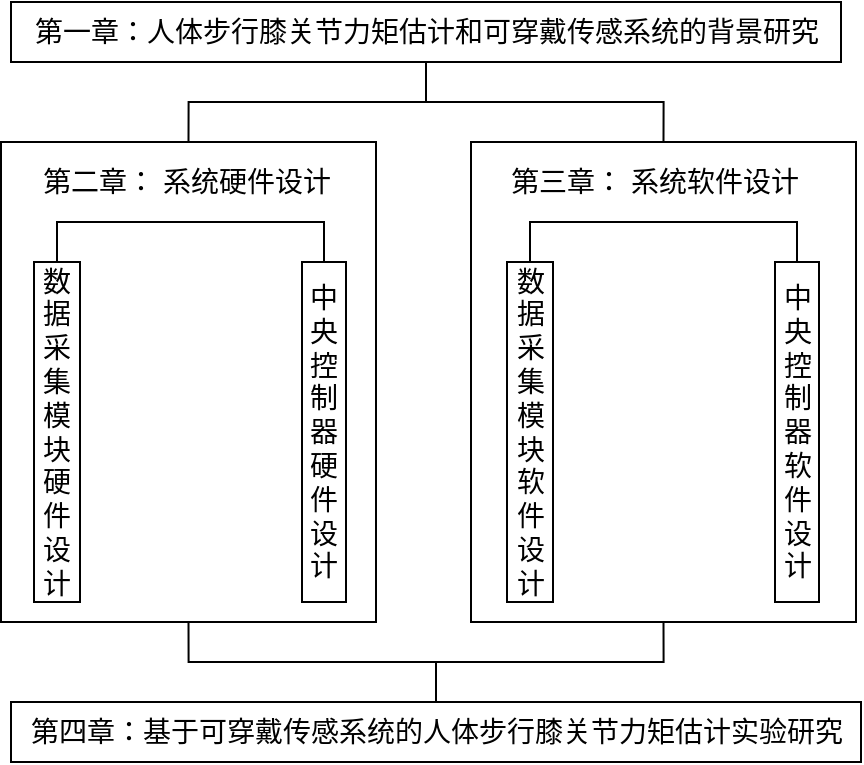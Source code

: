 <mxfile version="14.0.4" type="github">
  <diagram id="kgpKYQtTHZ0yAKxKKP6v" name="Page-1">
    <mxGraphModel dx="1658" dy="945" grid="1" gridSize="10" guides="1" tooltips="1" connect="1" arrows="1" fold="1" page="1" pageScale="1" pageWidth="850" pageHeight="1100" math="0" shadow="0">
      <root>
        <mxCell id="0" />
        <mxCell id="1" parent="0" />
        <mxCell id="FEfZ4JujXCxxMWSFmUVo-5" style="edgeStyle=orthogonalEdgeStyle;rounded=0;orthogonalLoop=1;jettySize=auto;html=1;exitX=0.5;exitY=0;exitDx=0;exitDy=0;endArrow=none;endFill=0;fontSize=14;" edge="1" parent="1" source="FEfZ4JujXCxxMWSFmUVo-1" target="fmCBnFZ5IJoMjJcO7a_d-1">
          <mxGeometry relative="1" as="geometry" />
        </mxCell>
        <mxCell id="FEfZ4JujXCxxMWSFmUVo-1" value="" style="rounded=0;whiteSpace=wrap;html=1;fontSize=14;fontStyle=1" vertex="1" parent="1">
          <mxGeometry x="527.5" y="350" width="192.5" height="240" as="geometry" />
        </mxCell>
        <mxCell id="fmCBnFZ5IJoMjJcO7a_d-1" value="第一章：人体步行膝关节力矩估计和可穿戴传感系统的背景研究" style="rounded=0;whiteSpace=wrap;html=1;fontSize=14;" parent="1" vertex="1">
          <mxGeometry x="297.5" y="280" width="415" height="30" as="geometry" />
        </mxCell>
        <mxCell id="FEfZ4JujXCxxMWSFmUVo-3" style="edgeStyle=orthogonalEdgeStyle;rounded=0;orthogonalLoop=1;jettySize=auto;html=1;exitX=0.5;exitY=1;exitDx=0;exitDy=0;endArrow=none;endFill=0;fontSize=14;entryX=0.5;entryY=0;entryDx=0;entryDy=0;" edge="1" parent="1" source="fmCBnFZ5IJoMjJcO7a_d-2" target="fmCBnFZ5IJoMjJcO7a_d-6">
          <mxGeometry relative="1" as="geometry">
            <Array as="points">
              <mxPoint x="386" y="610" />
              <mxPoint x="510" y="610" />
            </Array>
          </mxGeometry>
        </mxCell>
        <mxCell id="FEfZ4JujXCxxMWSFmUVo-4" style="edgeStyle=orthogonalEdgeStyle;rounded=0;orthogonalLoop=1;jettySize=auto;html=1;exitX=0.5;exitY=0;exitDx=0;exitDy=0;endArrow=none;endFill=0;fontSize=14;" edge="1" parent="1" source="fmCBnFZ5IJoMjJcO7a_d-2" target="fmCBnFZ5IJoMjJcO7a_d-1">
          <mxGeometry relative="1" as="geometry" />
        </mxCell>
        <mxCell id="fmCBnFZ5IJoMjJcO7a_d-2" value="" style="rounded=0;whiteSpace=wrap;html=1;fontSize=14;" parent="1" vertex="1">
          <mxGeometry x="292.5" y="350" width="187.5" height="240" as="geometry" />
        </mxCell>
        <mxCell id="fmCBnFZ5IJoMjJcO7a_d-3" value="第二章： 系统硬件设计" style="text;html=1;align=center;verticalAlign=middle;resizable=0;points=[];autosize=1;fontSize=14;" parent="1" vertex="1">
          <mxGeometry x="305" y="360" width="160" height="20" as="geometry" />
        </mxCell>
        <mxCell id="fmCBnFZ5IJoMjJcO7a_d-19" style="edgeStyle=orthogonalEdgeStyle;rounded=0;orthogonalLoop=1;jettySize=auto;html=1;entryX=0.5;entryY=0;entryDx=0;entryDy=0;endArrow=none;endFill=0;fontSize=14;exitX=0.5;exitY=1;exitDx=0;exitDy=0;" parent="1" source="FEfZ4JujXCxxMWSFmUVo-1" target="fmCBnFZ5IJoMjJcO7a_d-6" edge="1">
          <mxGeometry relative="1" as="geometry">
            <mxPoint x="633" y="650" as="sourcePoint" />
            <Array as="points">
              <mxPoint x="624" y="610" />
              <mxPoint x="510" y="610" />
            </Array>
          </mxGeometry>
        </mxCell>
        <mxCell id="fmCBnFZ5IJoMjJcO7a_d-6" value="第四章：基于可穿戴传感系统的人体步行膝关节力矩估计实验研究" style="rounded=0;whiteSpace=wrap;html=1;fontSize=14;" parent="1" vertex="1">
          <mxGeometry x="297.5" y="630" width="425" height="30" as="geometry" />
        </mxCell>
        <mxCell id="fmCBnFZ5IJoMjJcO7a_d-21" style="edgeStyle=orthogonalEdgeStyle;rounded=0;orthogonalLoop=1;jettySize=auto;html=1;exitX=0.5;exitY=0;exitDx=0;exitDy=0;entryX=0.5;entryY=0;entryDx=0;entryDy=0;endArrow=none;endFill=0;fontSize=14;" parent="1" source="fmCBnFZ5IJoMjJcO7a_d-8" target="fmCBnFZ5IJoMjJcO7a_d-12" edge="1">
          <mxGeometry relative="1" as="geometry" />
        </mxCell>
        <mxCell id="fmCBnFZ5IJoMjJcO7a_d-8" value="数&lt;br style=&quot;font-size: 14px;&quot;&gt;据&lt;br style=&quot;font-size: 14px;&quot;&gt;采&lt;br style=&quot;font-size: 14px;&quot;&gt;集&lt;br style=&quot;font-size: 14px;&quot;&gt;模&lt;br style=&quot;font-size: 14px;&quot;&gt;块&lt;br style=&quot;font-size: 14px;&quot;&gt;硬&lt;br style=&quot;font-size: 14px;&quot;&gt;件&lt;br style=&quot;font-size: 14px;&quot;&gt;设&lt;br style=&quot;font-size: 14px;&quot;&gt;计" style="rounded=0;whiteSpace=wrap;html=1;fontSize=14;" parent="1" vertex="1">
          <mxGeometry x="309" y="410" width="23" height="170" as="geometry" />
        </mxCell>
        <mxCell id="fmCBnFZ5IJoMjJcO7a_d-12" value="中&lt;br style=&quot;font-size: 14px;&quot;&gt;央&lt;br style=&quot;font-size: 14px;&quot;&gt;控&lt;br style=&quot;font-size: 14px;&quot;&gt;制&lt;br style=&quot;font-size: 14px;&quot;&gt;器&lt;br style=&quot;font-size: 14px;&quot;&gt;硬&lt;br style=&quot;font-size: 14px;&quot;&gt;件&lt;br style=&quot;font-size: 14px;&quot;&gt;设&lt;br style=&quot;font-size: 14px;&quot;&gt;计" style="rounded=0;whiteSpace=wrap;html=1;fontSize=14;" parent="1" vertex="1">
          <mxGeometry x="443" y="410" width="22" height="170" as="geometry" />
        </mxCell>
        <mxCell id="fmCBnFZ5IJoMjJcO7a_d-24" value="第三章： 系统软件设计" style="text;html=1;align=center;verticalAlign=middle;resizable=0;points=[];autosize=1;fontSize=14;" parent="1" vertex="1">
          <mxGeometry x="538.5" y="360" width="160" height="20" as="geometry" />
        </mxCell>
        <mxCell id="fmCBnFZ5IJoMjJcO7a_d-25" style="edgeStyle=orthogonalEdgeStyle;rounded=0;orthogonalLoop=1;jettySize=auto;html=1;exitX=0.5;exitY=0;exitDx=0;exitDy=0;entryX=0.5;entryY=0;entryDx=0;entryDy=0;endArrow=none;endFill=0;fontSize=14;" parent="1" source="fmCBnFZ5IJoMjJcO7a_d-26" target="fmCBnFZ5IJoMjJcO7a_d-27" edge="1">
          <mxGeometry relative="1" as="geometry" />
        </mxCell>
        <mxCell id="fmCBnFZ5IJoMjJcO7a_d-26" value="数&lt;br style=&quot;font-size: 14px;&quot;&gt;据&lt;br style=&quot;font-size: 14px;&quot;&gt;采&lt;br style=&quot;font-size: 14px;&quot;&gt;集&lt;br style=&quot;font-size: 14px;&quot;&gt;模&lt;br style=&quot;font-size: 14px;&quot;&gt;块&lt;br style=&quot;font-size: 14px;&quot;&gt;&lt;span style=&quot;font-size: 14px;&quot;&gt;软&lt;br style=&quot;font-size: 14px;&quot;&gt;件&lt;br style=&quot;font-size: 14px;&quot;&gt;&lt;/span&gt;设&lt;br style=&quot;font-size: 14px;&quot;&gt;计" style="rounded=0;whiteSpace=wrap;html=1;fontSize=14;" parent="1" vertex="1">
          <mxGeometry x="545.5" y="410" width="23" height="170" as="geometry" />
        </mxCell>
        <mxCell id="fmCBnFZ5IJoMjJcO7a_d-27" value="中&lt;br style=&quot;font-size: 14px;&quot;&gt;央&lt;br style=&quot;font-size: 14px;&quot;&gt;控&lt;br style=&quot;font-size: 14px;&quot;&gt;制&lt;br style=&quot;font-size: 14px;&quot;&gt;器&lt;br style=&quot;font-size: 14px;&quot;&gt;&lt;span style=&quot;font-size: 14px;&quot;&gt;软&lt;br style=&quot;font-size: 14px;&quot;&gt;件&lt;br style=&quot;font-size: 14px;&quot;&gt;&lt;/span&gt;设&lt;br style=&quot;font-size: 14px;&quot;&gt;计" style="rounded=0;whiteSpace=wrap;html=1;fontSize=14;" parent="1" vertex="1">
          <mxGeometry x="679.5" y="410" width="22" height="170" as="geometry" />
        </mxCell>
      </root>
    </mxGraphModel>
  </diagram>
</mxfile>
